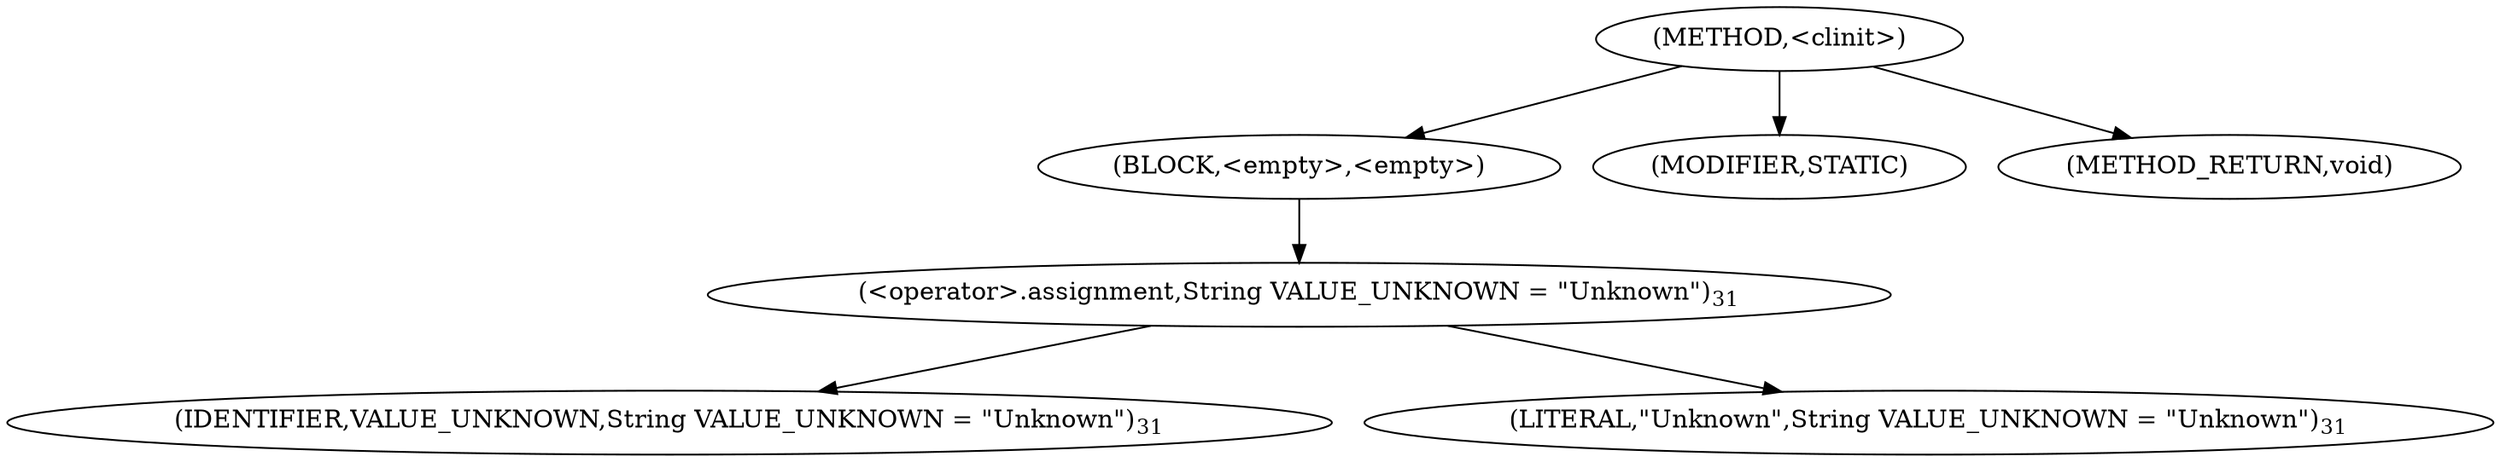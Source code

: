 digraph "&lt;clinit&gt;" {  
"130" [label = <(METHOD,&lt;clinit&gt;)> ]
"131" [label = <(BLOCK,&lt;empty&gt;,&lt;empty&gt;)> ]
"132" [label = <(&lt;operator&gt;.assignment,String VALUE_UNKNOWN = &quot;Unknown&quot;)<SUB>31</SUB>> ]
"133" [label = <(IDENTIFIER,VALUE_UNKNOWN,String VALUE_UNKNOWN = &quot;Unknown&quot;)<SUB>31</SUB>> ]
"134" [label = <(LITERAL,&quot;Unknown&quot;,String VALUE_UNKNOWN = &quot;Unknown&quot;)<SUB>31</SUB>> ]
"135" [label = <(MODIFIER,STATIC)> ]
"136" [label = <(METHOD_RETURN,void)> ]
  "130" -> "131" 
  "130" -> "135" 
  "130" -> "136" 
  "131" -> "132" 
  "132" -> "133" 
  "132" -> "134" 
}
